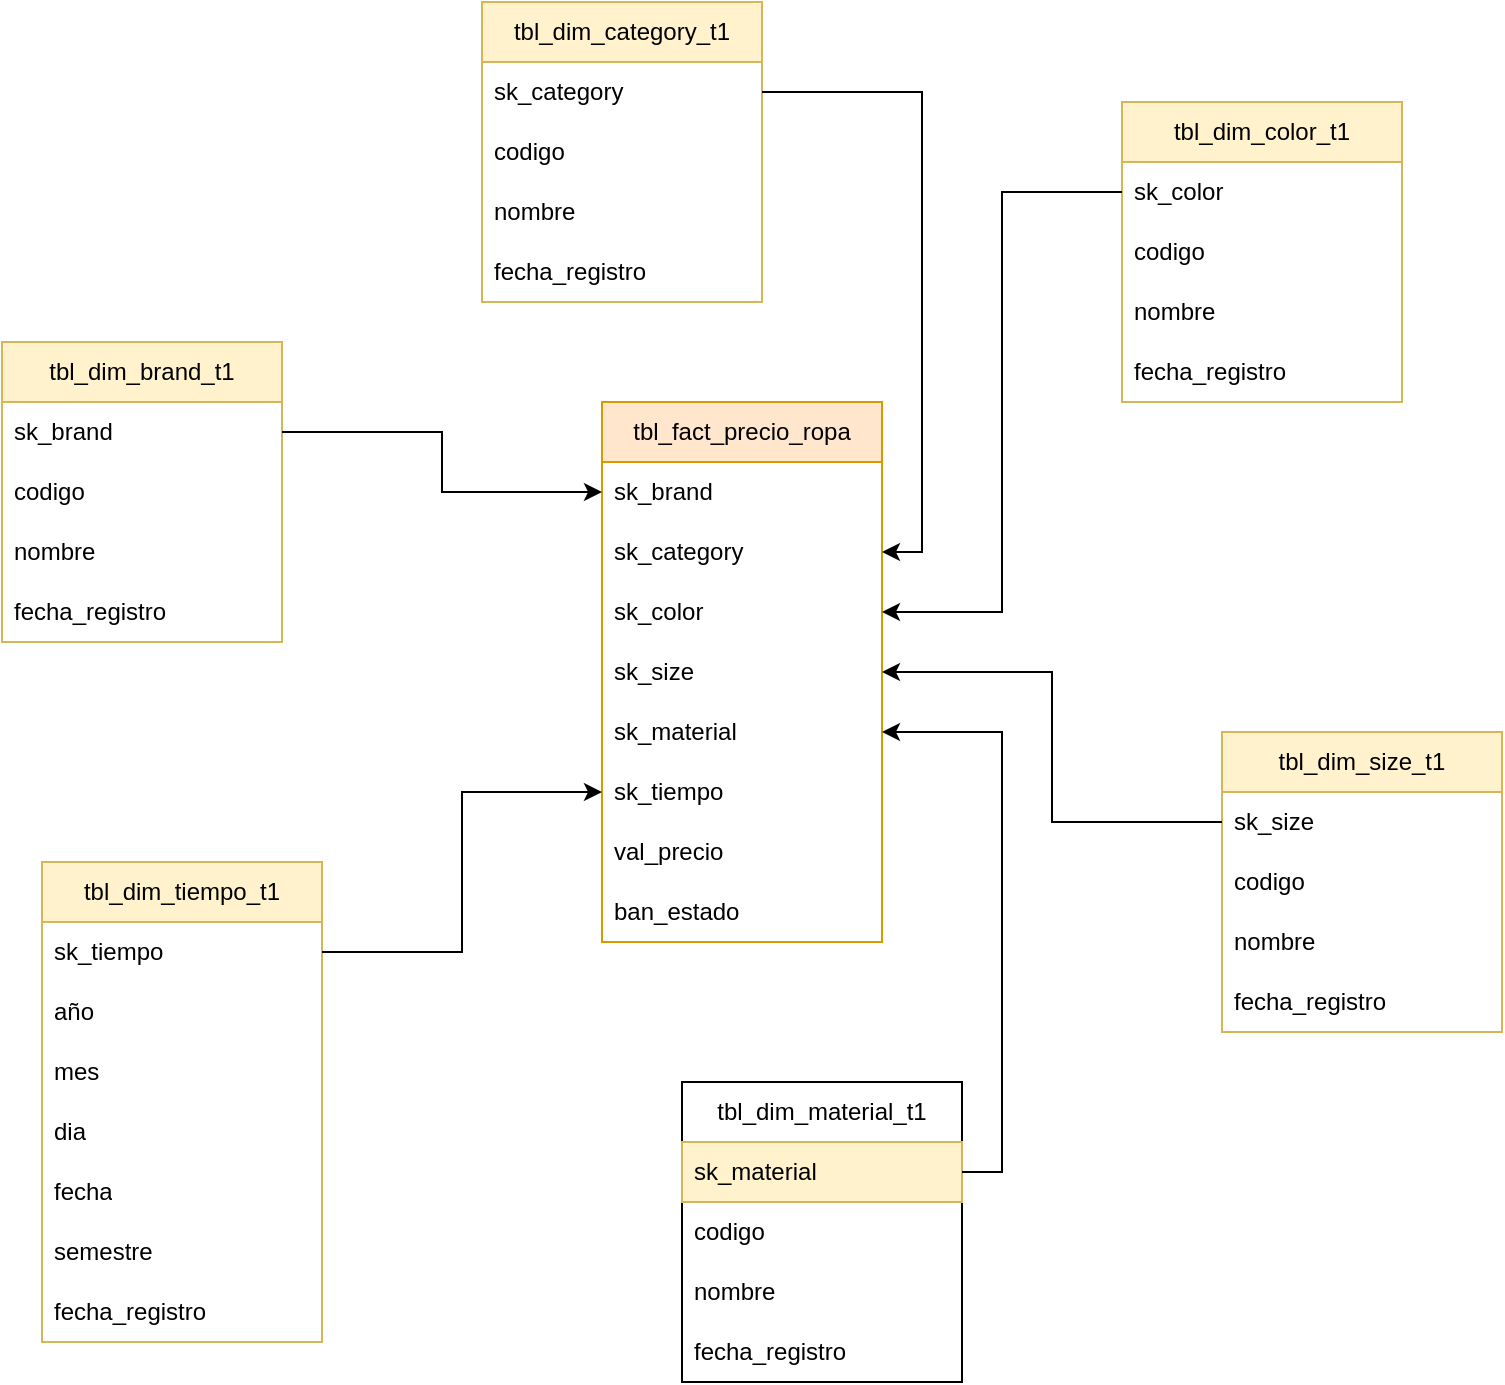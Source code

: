 <mxfile version="27.0.9">
  <diagram name="Página-1" id="lSkLjMEBWp_L69DMxbDI">
    <mxGraphModel dx="2066" dy="884" grid="1" gridSize="10" guides="1" tooltips="1" connect="1" arrows="1" fold="1" page="1" pageScale="1" pageWidth="827" pageHeight="1169" math="0" shadow="0">
      <root>
        <mxCell id="0" />
        <mxCell id="1" parent="0" />
        <mxCell id="6qQVrEqmzeoYY8piYwT--4" value="tbl_dim_brand_t1" style="swimlane;fontStyle=0;childLayout=stackLayout;horizontal=1;startSize=30;horizontalStack=0;resizeParent=1;resizeParentMax=0;resizeLast=0;collapsible=1;marginBottom=0;whiteSpace=wrap;html=1;fillColor=#fff2cc;strokeColor=#d6b656;" vertex="1" parent="1">
          <mxGeometry x="20" y="190" width="140" height="150" as="geometry" />
        </mxCell>
        <mxCell id="6qQVrEqmzeoYY8piYwT--5" value="sk_brand" style="text;strokeColor=none;fillColor=none;align=left;verticalAlign=middle;spacingLeft=4;spacingRight=4;overflow=hidden;points=[[0,0.5],[1,0.5]];portConstraint=eastwest;rotatable=0;whiteSpace=wrap;html=1;" vertex="1" parent="6qQVrEqmzeoYY8piYwT--4">
          <mxGeometry y="30" width="140" height="30" as="geometry" />
        </mxCell>
        <mxCell id="6qQVrEqmzeoYY8piYwT--6" value="codigo" style="text;strokeColor=none;fillColor=none;align=left;verticalAlign=middle;spacingLeft=4;spacingRight=4;overflow=hidden;points=[[0,0.5],[1,0.5]];portConstraint=eastwest;rotatable=0;whiteSpace=wrap;html=1;" vertex="1" parent="6qQVrEqmzeoYY8piYwT--4">
          <mxGeometry y="60" width="140" height="30" as="geometry" />
        </mxCell>
        <mxCell id="6qQVrEqmzeoYY8piYwT--7" value="nombre" style="text;strokeColor=none;fillColor=none;align=left;verticalAlign=middle;spacingLeft=4;spacingRight=4;overflow=hidden;points=[[0,0.5],[1,0.5]];portConstraint=eastwest;rotatable=0;whiteSpace=wrap;html=1;" vertex="1" parent="6qQVrEqmzeoYY8piYwT--4">
          <mxGeometry y="90" width="140" height="30" as="geometry" />
        </mxCell>
        <mxCell id="6qQVrEqmzeoYY8piYwT--8" value="fecha_registro" style="text;strokeColor=none;fillColor=none;align=left;verticalAlign=middle;spacingLeft=4;spacingRight=4;overflow=hidden;points=[[0,0.5],[1,0.5]];portConstraint=eastwest;rotatable=0;whiteSpace=wrap;html=1;" vertex="1" parent="6qQVrEqmzeoYY8piYwT--4">
          <mxGeometry y="120" width="140" height="30" as="geometry" />
        </mxCell>
        <mxCell id="6qQVrEqmzeoYY8piYwT--9" value="tbl_dim_category_t1" style="swimlane;fontStyle=0;childLayout=stackLayout;horizontal=1;startSize=30;horizontalStack=0;resizeParent=1;resizeParentMax=0;resizeLast=0;collapsible=1;marginBottom=0;whiteSpace=wrap;html=1;fillColor=#fff2cc;strokeColor=#d6b656;" vertex="1" parent="1">
          <mxGeometry x="260" y="20" width="140" height="150" as="geometry" />
        </mxCell>
        <mxCell id="6qQVrEqmzeoYY8piYwT--10" value="sk_category" style="text;strokeColor=none;fillColor=none;align=left;verticalAlign=middle;spacingLeft=4;spacingRight=4;overflow=hidden;points=[[0,0.5],[1,0.5]];portConstraint=eastwest;rotatable=0;whiteSpace=wrap;html=1;" vertex="1" parent="6qQVrEqmzeoYY8piYwT--9">
          <mxGeometry y="30" width="140" height="30" as="geometry" />
        </mxCell>
        <mxCell id="6qQVrEqmzeoYY8piYwT--11" value="codigo" style="text;strokeColor=none;fillColor=none;align=left;verticalAlign=middle;spacingLeft=4;spacingRight=4;overflow=hidden;points=[[0,0.5],[1,0.5]];portConstraint=eastwest;rotatable=0;whiteSpace=wrap;html=1;" vertex="1" parent="6qQVrEqmzeoYY8piYwT--9">
          <mxGeometry y="60" width="140" height="30" as="geometry" />
        </mxCell>
        <mxCell id="6qQVrEqmzeoYY8piYwT--12" value="nombre" style="text;strokeColor=none;fillColor=none;align=left;verticalAlign=middle;spacingLeft=4;spacingRight=4;overflow=hidden;points=[[0,0.5],[1,0.5]];portConstraint=eastwest;rotatable=0;whiteSpace=wrap;html=1;" vertex="1" parent="6qQVrEqmzeoYY8piYwT--9">
          <mxGeometry y="90" width="140" height="30" as="geometry" />
        </mxCell>
        <mxCell id="6qQVrEqmzeoYY8piYwT--13" value="fecha_registro" style="text;strokeColor=none;fillColor=none;align=left;verticalAlign=middle;spacingLeft=4;spacingRight=4;overflow=hidden;points=[[0,0.5],[1,0.5]];portConstraint=eastwest;rotatable=0;whiteSpace=wrap;html=1;" vertex="1" parent="6qQVrEqmzeoYY8piYwT--9">
          <mxGeometry y="120" width="140" height="30" as="geometry" />
        </mxCell>
        <mxCell id="6qQVrEqmzeoYY8piYwT--14" value="tbl_dim_color_t1" style="swimlane;fontStyle=0;childLayout=stackLayout;horizontal=1;startSize=30;horizontalStack=0;resizeParent=1;resizeParentMax=0;resizeLast=0;collapsible=1;marginBottom=0;whiteSpace=wrap;html=1;fillColor=#fff2cc;strokeColor=#d6b656;" vertex="1" parent="1">
          <mxGeometry x="580" y="70" width="140" height="150" as="geometry" />
        </mxCell>
        <mxCell id="6qQVrEqmzeoYY8piYwT--15" value="sk_color" style="text;strokeColor=none;fillColor=none;align=left;verticalAlign=middle;spacingLeft=4;spacingRight=4;overflow=hidden;points=[[0,0.5],[1,0.5]];portConstraint=eastwest;rotatable=0;whiteSpace=wrap;html=1;" vertex="1" parent="6qQVrEqmzeoYY8piYwT--14">
          <mxGeometry y="30" width="140" height="30" as="geometry" />
        </mxCell>
        <mxCell id="6qQVrEqmzeoYY8piYwT--16" value="codigo" style="text;strokeColor=none;fillColor=none;align=left;verticalAlign=middle;spacingLeft=4;spacingRight=4;overflow=hidden;points=[[0,0.5],[1,0.5]];portConstraint=eastwest;rotatable=0;whiteSpace=wrap;html=1;" vertex="1" parent="6qQVrEqmzeoYY8piYwT--14">
          <mxGeometry y="60" width="140" height="30" as="geometry" />
        </mxCell>
        <mxCell id="6qQVrEqmzeoYY8piYwT--17" value="nombre" style="text;strokeColor=none;fillColor=none;align=left;verticalAlign=middle;spacingLeft=4;spacingRight=4;overflow=hidden;points=[[0,0.5],[1,0.5]];portConstraint=eastwest;rotatable=0;whiteSpace=wrap;html=1;" vertex="1" parent="6qQVrEqmzeoYY8piYwT--14">
          <mxGeometry y="90" width="140" height="30" as="geometry" />
        </mxCell>
        <mxCell id="6qQVrEqmzeoYY8piYwT--18" value="fecha_registro" style="text;strokeColor=none;fillColor=none;align=left;verticalAlign=middle;spacingLeft=4;spacingRight=4;overflow=hidden;points=[[0,0.5],[1,0.5]];portConstraint=eastwest;rotatable=0;whiteSpace=wrap;html=1;" vertex="1" parent="6qQVrEqmzeoYY8piYwT--14">
          <mxGeometry y="120" width="140" height="30" as="geometry" />
        </mxCell>
        <mxCell id="6qQVrEqmzeoYY8piYwT--19" value="tbl_dim_size_t1" style="swimlane;fontStyle=0;childLayout=stackLayout;horizontal=1;startSize=30;horizontalStack=0;resizeParent=1;resizeParentMax=0;resizeLast=0;collapsible=1;marginBottom=0;whiteSpace=wrap;html=1;fillColor=#fff2cc;strokeColor=#d6b656;" vertex="1" parent="1">
          <mxGeometry x="630" y="385" width="140" height="150" as="geometry" />
        </mxCell>
        <mxCell id="6qQVrEqmzeoYY8piYwT--20" value="sk_size" style="text;strokeColor=none;fillColor=none;align=left;verticalAlign=middle;spacingLeft=4;spacingRight=4;overflow=hidden;points=[[0,0.5],[1,0.5]];portConstraint=eastwest;rotatable=0;whiteSpace=wrap;html=1;" vertex="1" parent="6qQVrEqmzeoYY8piYwT--19">
          <mxGeometry y="30" width="140" height="30" as="geometry" />
        </mxCell>
        <mxCell id="6qQVrEqmzeoYY8piYwT--21" value="codigo" style="text;strokeColor=none;fillColor=none;align=left;verticalAlign=middle;spacingLeft=4;spacingRight=4;overflow=hidden;points=[[0,0.5],[1,0.5]];portConstraint=eastwest;rotatable=0;whiteSpace=wrap;html=1;" vertex="1" parent="6qQVrEqmzeoYY8piYwT--19">
          <mxGeometry y="60" width="140" height="30" as="geometry" />
        </mxCell>
        <mxCell id="6qQVrEqmzeoYY8piYwT--22" value="nombre" style="text;strokeColor=none;fillColor=none;align=left;verticalAlign=middle;spacingLeft=4;spacingRight=4;overflow=hidden;points=[[0,0.5],[1,0.5]];portConstraint=eastwest;rotatable=0;whiteSpace=wrap;html=1;" vertex="1" parent="6qQVrEqmzeoYY8piYwT--19">
          <mxGeometry y="90" width="140" height="30" as="geometry" />
        </mxCell>
        <mxCell id="6qQVrEqmzeoYY8piYwT--23" value="fecha_registro" style="text;strokeColor=none;fillColor=none;align=left;verticalAlign=middle;spacingLeft=4;spacingRight=4;overflow=hidden;points=[[0,0.5],[1,0.5]];portConstraint=eastwest;rotatable=0;whiteSpace=wrap;html=1;" vertex="1" parent="6qQVrEqmzeoYY8piYwT--19">
          <mxGeometry y="120" width="140" height="30" as="geometry" />
        </mxCell>
        <mxCell id="6qQVrEqmzeoYY8piYwT--24" value="tbl_dim_material_t1" style="swimlane;fontStyle=0;childLayout=stackLayout;horizontal=1;startSize=30;horizontalStack=0;resizeParent=1;resizeParentMax=0;resizeLast=0;collapsible=1;marginBottom=0;whiteSpace=wrap;html=1;" vertex="1" parent="1">
          <mxGeometry x="360" y="560" width="140" height="150" as="geometry" />
        </mxCell>
        <mxCell id="6qQVrEqmzeoYY8piYwT--25" value="sk_material" style="text;strokeColor=#d6b656;fillColor=#fff2cc;align=left;verticalAlign=middle;spacingLeft=4;spacingRight=4;overflow=hidden;points=[[0,0.5],[1,0.5]];portConstraint=eastwest;rotatable=0;whiteSpace=wrap;html=1;" vertex="1" parent="6qQVrEqmzeoYY8piYwT--24">
          <mxGeometry y="30" width="140" height="30" as="geometry" />
        </mxCell>
        <mxCell id="6qQVrEqmzeoYY8piYwT--26" value="codigo" style="text;strokeColor=none;fillColor=none;align=left;verticalAlign=middle;spacingLeft=4;spacingRight=4;overflow=hidden;points=[[0,0.5],[1,0.5]];portConstraint=eastwest;rotatable=0;whiteSpace=wrap;html=1;" vertex="1" parent="6qQVrEqmzeoYY8piYwT--24">
          <mxGeometry y="60" width="140" height="30" as="geometry" />
        </mxCell>
        <mxCell id="6qQVrEqmzeoYY8piYwT--27" value="nombre" style="text;strokeColor=none;fillColor=none;align=left;verticalAlign=middle;spacingLeft=4;spacingRight=4;overflow=hidden;points=[[0,0.5],[1,0.5]];portConstraint=eastwest;rotatable=0;whiteSpace=wrap;html=1;" vertex="1" parent="6qQVrEqmzeoYY8piYwT--24">
          <mxGeometry y="90" width="140" height="30" as="geometry" />
        </mxCell>
        <mxCell id="6qQVrEqmzeoYY8piYwT--28" value="fecha_registro" style="text;strokeColor=none;fillColor=none;align=left;verticalAlign=middle;spacingLeft=4;spacingRight=4;overflow=hidden;points=[[0,0.5],[1,0.5]];portConstraint=eastwest;rotatable=0;whiteSpace=wrap;html=1;" vertex="1" parent="6qQVrEqmzeoYY8piYwT--24">
          <mxGeometry y="120" width="140" height="30" as="geometry" />
        </mxCell>
        <mxCell id="6qQVrEqmzeoYY8piYwT--29" value="tbl_fact_precio_ropa" style="swimlane;fontStyle=0;childLayout=stackLayout;horizontal=1;startSize=30;horizontalStack=0;resizeParent=1;resizeParentMax=0;resizeLast=0;collapsible=1;marginBottom=0;whiteSpace=wrap;html=1;fillColor=#ffe6cc;strokeColor=#d79b00;" vertex="1" parent="1">
          <mxGeometry x="320" y="220" width="140" height="270" as="geometry" />
        </mxCell>
        <mxCell id="6qQVrEqmzeoYY8piYwT--30" value="sk_brand" style="text;strokeColor=none;fillColor=none;align=left;verticalAlign=middle;spacingLeft=4;spacingRight=4;overflow=hidden;points=[[0,0.5],[1,0.5]];portConstraint=eastwest;rotatable=0;whiteSpace=wrap;html=1;" vertex="1" parent="6qQVrEqmzeoYY8piYwT--29">
          <mxGeometry y="30" width="140" height="30" as="geometry" />
        </mxCell>
        <mxCell id="6qQVrEqmzeoYY8piYwT--31" value="sk_category" style="text;strokeColor=none;fillColor=none;align=left;verticalAlign=middle;spacingLeft=4;spacingRight=4;overflow=hidden;points=[[0,0.5],[1,0.5]];portConstraint=eastwest;rotatable=0;whiteSpace=wrap;html=1;" vertex="1" parent="6qQVrEqmzeoYY8piYwT--29">
          <mxGeometry y="60" width="140" height="30" as="geometry" />
        </mxCell>
        <mxCell id="6qQVrEqmzeoYY8piYwT--32" value="sk_color" style="text;strokeColor=none;fillColor=none;align=left;verticalAlign=middle;spacingLeft=4;spacingRight=4;overflow=hidden;points=[[0,0.5],[1,0.5]];portConstraint=eastwest;rotatable=0;whiteSpace=wrap;html=1;" vertex="1" parent="6qQVrEqmzeoYY8piYwT--29">
          <mxGeometry y="90" width="140" height="30" as="geometry" />
        </mxCell>
        <mxCell id="6qQVrEqmzeoYY8piYwT--33" value="sk_size" style="text;strokeColor=none;fillColor=none;align=left;verticalAlign=middle;spacingLeft=4;spacingRight=4;overflow=hidden;points=[[0,0.5],[1,0.5]];portConstraint=eastwest;rotatable=0;whiteSpace=wrap;html=1;" vertex="1" parent="6qQVrEqmzeoYY8piYwT--29">
          <mxGeometry y="120" width="140" height="30" as="geometry" />
        </mxCell>
        <mxCell id="6qQVrEqmzeoYY8piYwT--42" value="sk_material" style="text;strokeColor=none;fillColor=none;align=left;verticalAlign=middle;spacingLeft=4;spacingRight=4;overflow=hidden;points=[[0,0.5],[1,0.5]];portConstraint=eastwest;rotatable=0;whiteSpace=wrap;html=1;" vertex="1" parent="6qQVrEqmzeoYY8piYwT--29">
          <mxGeometry y="150" width="140" height="30" as="geometry" />
        </mxCell>
        <mxCell id="6qQVrEqmzeoYY8piYwT--43" value="sk_tiempo" style="text;strokeColor=none;fillColor=none;align=left;verticalAlign=middle;spacingLeft=4;spacingRight=4;overflow=hidden;points=[[0,0.5],[1,0.5]];portConstraint=eastwest;rotatable=0;whiteSpace=wrap;html=1;" vertex="1" parent="6qQVrEqmzeoYY8piYwT--29">
          <mxGeometry y="180" width="140" height="30" as="geometry" />
        </mxCell>
        <mxCell id="6qQVrEqmzeoYY8piYwT--44" value="val_precio" style="text;strokeColor=none;fillColor=none;align=left;verticalAlign=middle;spacingLeft=4;spacingRight=4;overflow=hidden;points=[[0,0.5],[1,0.5]];portConstraint=eastwest;rotatable=0;whiteSpace=wrap;html=1;" vertex="1" parent="6qQVrEqmzeoYY8piYwT--29">
          <mxGeometry y="210" width="140" height="30" as="geometry" />
        </mxCell>
        <mxCell id="6qQVrEqmzeoYY8piYwT--45" value="ban_estado" style="text;strokeColor=none;fillColor=none;align=left;verticalAlign=middle;spacingLeft=4;spacingRight=4;overflow=hidden;points=[[0,0.5],[1,0.5]];portConstraint=eastwest;rotatable=0;whiteSpace=wrap;html=1;" vertex="1" parent="6qQVrEqmzeoYY8piYwT--29">
          <mxGeometry y="240" width="140" height="30" as="geometry" />
        </mxCell>
        <mxCell id="6qQVrEqmzeoYY8piYwT--34" value="tbl_dim_tiempo_t1" style="swimlane;fontStyle=0;childLayout=stackLayout;horizontal=1;startSize=30;horizontalStack=0;resizeParent=1;resizeParentMax=0;resizeLast=0;collapsible=1;marginBottom=0;whiteSpace=wrap;html=1;fillColor=#fff2cc;strokeColor=#d6b656;" vertex="1" parent="1">
          <mxGeometry x="40" y="450" width="140" height="240" as="geometry" />
        </mxCell>
        <mxCell id="6qQVrEqmzeoYY8piYwT--35" value="sk_tiempo" style="text;strokeColor=none;fillColor=none;align=left;verticalAlign=middle;spacingLeft=4;spacingRight=4;overflow=hidden;points=[[0,0.5],[1,0.5]];portConstraint=eastwest;rotatable=0;whiteSpace=wrap;html=1;" vertex="1" parent="6qQVrEqmzeoYY8piYwT--34">
          <mxGeometry y="30" width="140" height="30" as="geometry" />
        </mxCell>
        <mxCell id="6qQVrEqmzeoYY8piYwT--36" value="año" style="text;strokeColor=none;fillColor=none;align=left;verticalAlign=middle;spacingLeft=4;spacingRight=4;overflow=hidden;points=[[0,0.5],[1,0.5]];portConstraint=eastwest;rotatable=0;whiteSpace=wrap;html=1;" vertex="1" parent="6qQVrEqmzeoYY8piYwT--34">
          <mxGeometry y="60" width="140" height="30" as="geometry" />
        </mxCell>
        <mxCell id="6qQVrEqmzeoYY8piYwT--37" value="mes" style="text;strokeColor=none;fillColor=none;align=left;verticalAlign=middle;spacingLeft=4;spacingRight=4;overflow=hidden;points=[[0,0.5],[1,0.5]];portConstraint=eastwest;rotatable=0;whiteSpace=wrap;html=1;" vertex="1" parent="6qQVrEqmzeoYY8piYwT--34">
          <mxGeometry y="90" width="140" height="30" as="geometry" />
        </mxCell>
        <mxCell id="6qQVrEqmzeoYY8piYwT--39" value="dia" style="text;strokeColor=none;fillColor=none;align=left;verticalAlign=middle;spacingLeft=4;spacingRight=4;overflow=hidden;points=[[0,0.5],[1,0.5]];portConstraint=eastwest;rotatable=0;whiteSpace=wrap;html=1;" vertex="1" parent="6qQVrEqmzeoYY8piYwT--34">
          <mxGeometry y="120" width="140" height="30" as="geometry" />
        </mxCell>
        <mxCell id="6qQVrEqmzeoYY8piYwT--40" value="fecha" style="text;strokeColor=none;fillColor=none;align=left;verticalAlign=middle;spacingLeft=4;spacingRight=4;overflow=hidden;points=[[0,0.5],[1,0.5]];portConstraint=eastwest;rotatable=0;whiteSpace=wrap;html=1;" vertex="1" parent="6qQVrEqmzeoYY8piYwT--34">
          <mxGeometry y="150" width="140" height="30" as="geometry" />
        </mxCell>
        <mxCell id="6qQVrEqmzeoYY8piYwT--38" value="semestre" style="text;strokeColor=none;fillColor=none;align=left;verticalAlign=middle;spacingLeft=4;spacingRight=4;overflow=hidden;points=[[0,0.5],[1,0.5]];portConstraint=eastwest;rotatable=0;whiteSpace=wrap;html=1;" vertex="1" parent="6qQVrEqmzeoYY8piYwT--34">
          <mxGeometry y="180" width="140" height="30" as="geometry" />
        </mxCell>
        <mxCell id="6qQVrEqmzeoYY8piYwT--41" value="fecha_registro" style="text;strokeColor=none;fillColor=none;align=left;verticalAlign=middle;spacingLeft=4;spacingRight=4;overflow=hidden;points=[[0,0.5],[1,0.5]];portConstraint=eastwest;rotatable=0;whiteSpace=wrap;html=1;" vertex="1" parent="6qQVrEqmzeoYY8piYwT--34">
          <mxGeometry y="210" width="140" height="30" as="geometry" />
        </mxCell>
        <mxCell id="6qQVrEqmzeoYY8piYwT--46" style="edgeStyle=orthogonalEdgeStyle;rounded=0;orthogonalLoop=1;jettySize=auto;html=1;exitX=1;exitY=0.5;exitDx=0;exitDy=0;entryX=0;entryY=0.5;entryDx=0;entryDy=0;" edge="1" parent="1" source="6qQVrEqmzeoYY8piYwT--5" target="6qQVrEqmzeoYY8piYwT--30">
          <mxGeometry relative="1" as="geometry" />
        </mxCell>
        <mxCell id="6qQVrEqmzeoYY8piYwT--47" style="edgeStyle=orthogonalEdgeStyle;rounded=0;orthogonalLoop=1;jettySize=auto;html=1;exitX=1;exitY=0.5;exitDx=0;exitDy=0;entryX=1;entryY=0.5;entryDx=0;entryDy=0;" edge="1" parent="1" source="6qQVrEqmzeoYY8piYwT--10" target="6qQVrEqmzeoYY8piYwT--31">
          <mxGeometry relative="1" as="geometry" />
        </mxCell>
        <mxCell id="6qQVrEqmzeoYY8piYwT--48" style="edgeStyle=orthogonalEdgeStyle;rounded=0;orthogonalLoop=1;jettySize=auto;html=1;exitX=0;exitY=0.5;exitDx=0;exitDy=0;entryX=1;entryY=0.5;entryDx=0;entryDy=0;" edge="1" parent="1" source="6qQVrEqmzeoYY8piYwT--15" target="6qQVrEqmzeoYY8piYwT--32">
          <mxGeometry relative="1" as="geometry" />
        </mxCell>
        <mxCell id="6qQVrEqmzeoYY8piYwT--49" style="edgeStyle=orthogonalEdgeStyle;rounded=0;orthogonalLoop=1;jettySize=auto;html=1;exitX=0;exitY=0.5;exitDx=0;exitDy=0;entryX=1;entryY=0.5;entryDx=0;entryDy=0;" edge="1" parent="1" source="6qQVrEqmzeoYY8piYwT--20" target="6qQVrEqmzeoYY8piYwT--33">
          <mxGeometry relative="1" as="geometry" />
        </mxCell>
        <mxCell id="6qQVrEqmzeoYY8piYwT--52" style="edgeStyle=orthogonalEdgeStyle;rounded=0;orthogonalLoop=1;jettySize=auto;html=1;exitX=1;exitY=0.5;exitDx=0;exitDy=0;entryX=1;entryY=0.5;entryDx=0;entryDy=0;" edge="1" parent="1" source="6qQVrEqmzeoYY8piYwT--25" target="6qQVrEqmzeoYY8piYwT--42">
          <mxGeometry relative="1" as="geometry" />
        </mxCell>
        <mxCell id="6qQVrEqmzeoYY8piYwT--53" style="edgeStyle=orthogonalEdgeStyle;rounded=0;orthogonalLoop=1;jettySize=auto;html=1;exitX=1;exitY=0.5;exitDx=0;exitDy=0;entryX=0;entryY=0.5;entryDx=0;entryDy=0;" edge="1" parent="1" source="6qQVrEqmzeoYY8piYwT--35" target="6qQVrEqmzeoYY8piYwT--43">
          <mxGeometry relative="1" as="geometry" />
        </mxCell>
      </root>
    </mxGraphModel>
  </diagram>
</mxfile>
